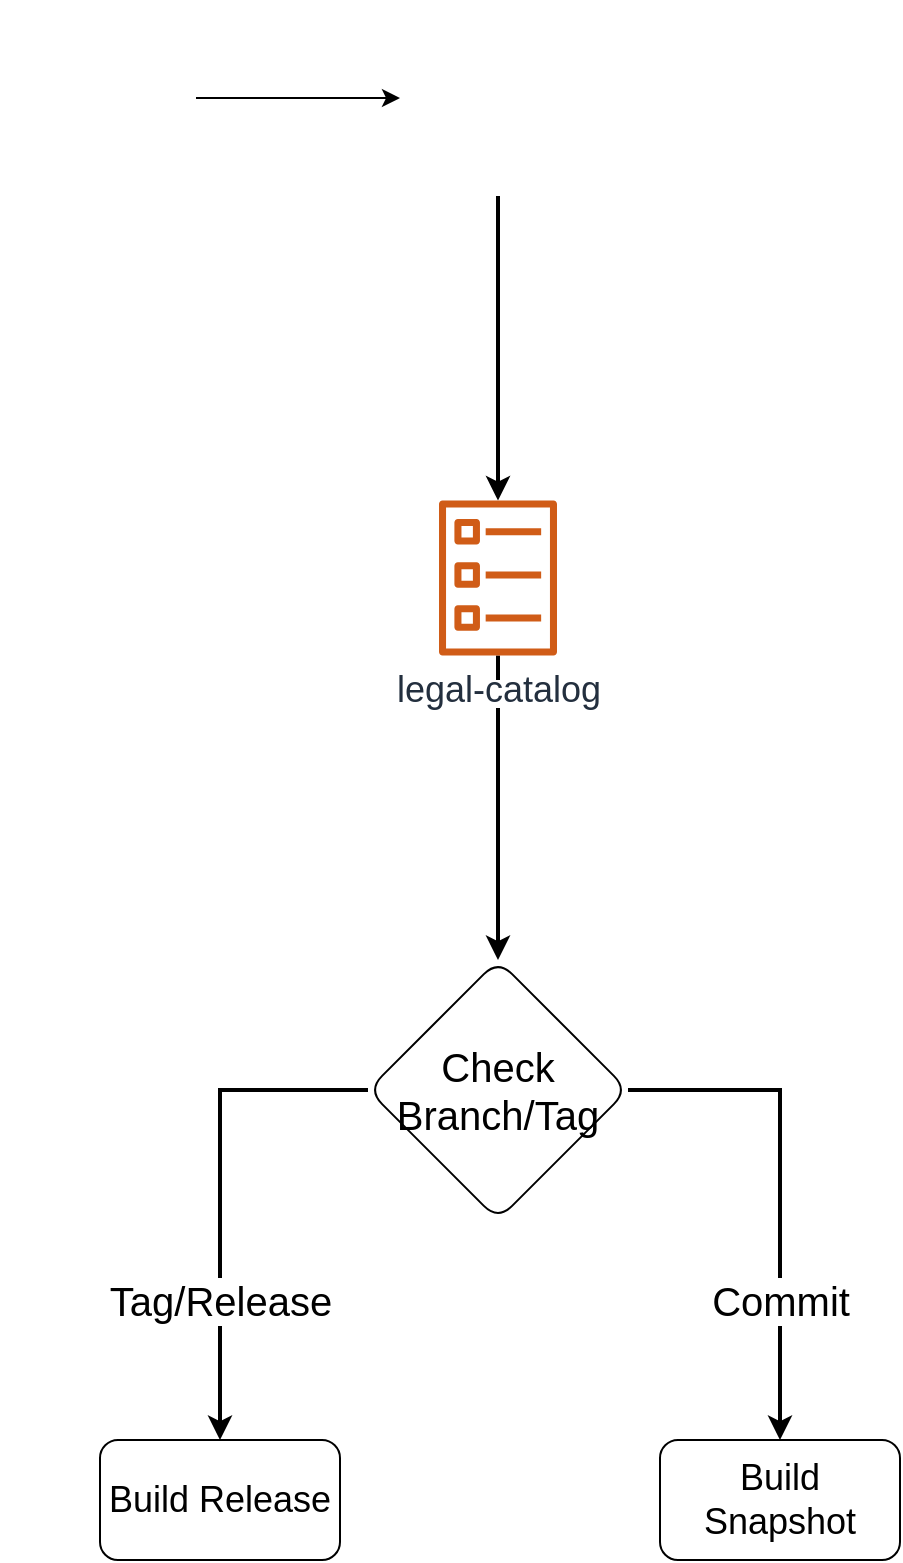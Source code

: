 <mxfile version="14.2.3" type="github">
  <diagram id="7brx69t6QJX8JPtnT_mQ" name="Page-1">
    <mxGraphModel dx="2370" dy="1338" grid="1" gridSize="10" guides="1" tooltips="1" connect="1" arrows="1" fold="1" page="1" pageScale="1" pageWidth="1654" pageHeight="1169" math="0" shadow="0">
      <root>
        <mxCell id="0" />
        <mxCell id="1" parent="0" />
        <mxCell id="EpcbFn5mmf9s-kOO2u9s-5" style="edgeStyle=orthogonalEdgeStyle;rounded=0;orthogonalLoop=1;jettySize=auto;html=1;" edge="1" parent="1" source="EpcbFn5mmf9s-kOO2u9s-1" target="EpcbFn5mmf9s-kOO2u9s-4">
          <mxGeometry relative="1" as="geometry" />
        </mxCell>
        <mxCell id="EpcbFn5mmf9s-kOO2u9s-1" value="" style="shape=image;html=1;verticalAlign=top;verticalLabelPosition=bottom;labelBackgroundColor=#ffffff;imageAspect=0;aspect=fixed;image=https://cdn3.iconfinder.com/data/icons/social-media-2169/24/social_media_social_media_logo_git-128.png" vertex="1" parent="1">
          <mxGeometry x="160" y="160" width="98" height="98" as="geometry" />
        </mxCell>
        <mxCell id="EpcbFn5mmf9s-kOO2u9s-25" style="edgeStyle=orthogonalEdgeStyle;rounded=0;orthogonalLoop=1;jettySize=auto;html=1;strokeWidth=2;" edge="1" parent="1" source="EpcbFn5mmf9s-kOO2u9s-4" target="EpcbFn5mmf9s-kOO2u9s-23">
          <mxGeometry relative="1" as="geometry" />
        </mxCell>
        <mxCell id="EpcbFn5mmf9s-kOO2u9s-4" value="" style="shape=image;html=1;verticalAlign=top;verticalLabelPosition=bottom;labelBackgroundColor=#ffffff;imageAspect=0;aspect=fixed;image=https://cdn4.iconfinder.com/data/icons/logos-brands-5/24/jenkins-128.png" vertex="1" parent="1">
          <mxGeometry x="360" y="160" width="98" height="98" as="geometry" />
        </mxCell>
        <mxCell id="EpcbFn5mmf9s-kOO2u9s-12" style="edgeStyle=orthogonalEdgeStyle;rounded=0;orthogonalLoop=1;jettySize=auto;html=1;entryX=0.5;entryY=0;entryDx=0;entryDy=0;strokeWidth=2;" edge="1" parent="1" source="EpcbFn5mmf9s-kOO2u9s-8" target="EpcbFn5mmf9s-kOO2u9s-11">
          <mxGeometry relative="1" as="geometry">
            <Array as="points">
              <mxPoint x="270" y="705" />
            </Array>
          </mxGeometry>
        </mxCell>
        <mxCell id="EpcbFn5mmf9s-kOO2u9s-15" value="&lt;font style=&quot;font-size: 20px&quot;&gt;Tag/Release&lt;br&gt;&lt;/font&gt;" style="edgeLabel;html=1;align=center;verticalAlign=middle;resizable=0;points=[];" vertex="1" connectable="0" parent="EpcbFn5mmf9s-kOO2u9s-12">
          <mxGeometry x="-0.128" y="-1" relative="1" as="geometry">
            <mxPoint x="1" y="70.67" as="offset" />
          </mxGeometry>
        </mxCell>
        <mxCell id="EpcbFn5mmf9s-kOO2u9s-17" style="edgeStyle=orthogonalEdgeStyle;rounded=0;orthogonalLoop=1;jettySize=auto;html=1;entryX=0.5;entryY=0;entryDx=0;entryDy=0;strokeWidth=2;" edge="1" parent="1" source="EpcbFn5mmf9s-kOO2u9s-8" target="EpcbFn5mmf9s-kOO2u9s-16">
          <mxGeometry relative="1" as="geometry" />
        </mxCell>
        <mxCell id="EpcbFn5mmf9s-kOO2u9s-18" value="&lt;font style=&quot;font-size: 20px&quot;&gt;Commit&lt;br&gt;&lt;/font&gt;" style="edgeLabel;html=1;align=center;verticalAlign=middle;resizable=0;points=[];" vertex="1" connectable="0" parent="EpcbFn5mmf9s-kOO2u9s-17">
          <mxGeometry x="-0.614" y="-1" relative="1" as="geometry">
            <mxPoint x="27.67" y="104" as="offset" />
          </mxGeometry>
        </mxCell>
        <mxCell id="EpcbFn5mmf9s-kOO2u9s-8" value="&lt;font style=&quot;font-size: 20px&quot;&gt;Check Branch/Tag&lt;/font&gt;" style="rhombus;whiteSpace=wrap;html=1;rounded=1;" vertex="1" parent="1">
          <mxGeometry x="344" y="640" width="130" height="130" as="geometry" />
        </mxCell>
        <mxCell id="EpcbFn5mmf9s-kOO2u9s-11" value="&lt;font style=&quot;font-size: 18px&quot;&gt;Build Release&lt;/font&gt;" style="rounded=1;whiteSpace=wrap;html=1;" vertex="1" parent="1">
          <mxGeometry x="210" y="880" width="120" height="60" as="geometry" />
        </mxCell>
        <mxCell id="EpcbFn5mmf9s-kOO2u9s-16" value="&lt;font style=&quot;font-size: 18px&quot;&gt;Build Snapshot&lt;/font&gt;" style="rounded=1;whiteSpace=wrap;html=1;" vertex="1" parent="1">
          <mxGeometry x="490" y="880" width="120" height="60" as="geometry" />
        </mxCell>
        <mxCell id="EpcbFn5mmf9s-kOO2u9s-24" style="edgeStyle=orthogonalEdgeStyle;rounded=0;orthogonalLoop=1;jettySize=auto;html=1;entryX=0.5;entryY=0;entryDx=0;entryDy=0;strokeWidth=2;" edge="1" parent="1" source="EpcbFn5mmf9s-kOO2u9s-23" target="EpcbFn5mmf9s-kOO2u9s-8">
          <mxGeometry relative="1" as="geometry" />
        </mxCell>
        <mxCell id="EpcbFn5mmf9s-kOO2u9s-23" value="&lt;span style=&quot;background-color: rgb(255 , 255 , 255)&quot;&gt;&lt;font style=&quot;font-size: 18px&quot;&gt;legal-catalog&lt;/font&gt;&lt;/span&gt;" style="outlineConnect=0;fontColor=#232F3E;gradientColor=none;fillColor=#D05C17;strokeColor=none;dashed=0;verticalLabelPosition=bottom;verticalAlign=top;align=center;html=1;fontSize=12;fontStyle=0;aspect=fixed;pointerEvents=1;shape=mxgraph.aws4.ecs_task;rounded=1;" vertex="1" parent="1">
          <mxGeometry x="379.5" y="410" width="59" height="78" as="geometry" />
        </mxCell>
      </root>
    </mxGraphModel>
  </diagram>
</mxfile>
